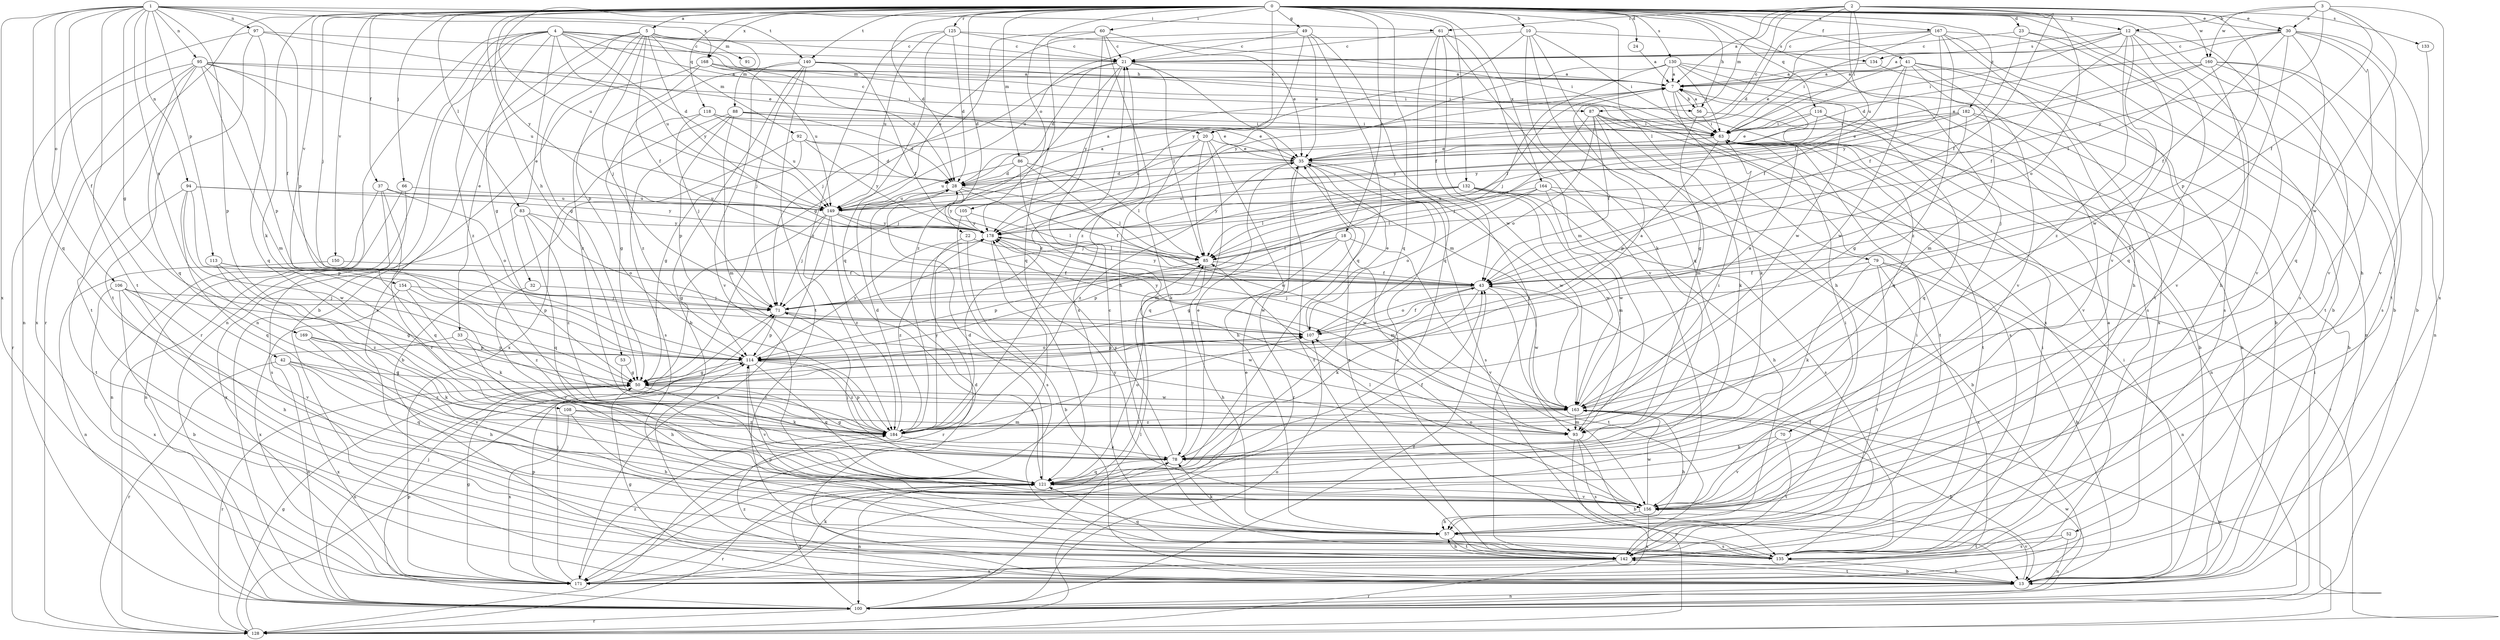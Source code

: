 strict digraph  {
0;
1;
2;
3;
4;
5;
7;
10;
12;
13;
18;
20;
21;
22;
23;
24;
28;
30;
32;
33;
35;
37;
41;
42;
43;
49;
50;
52;
53;
56;
57;
60;
61;
63;
66;
70;
71;
78;
79;
83;
85;
86;
87;
88;
91;
92;
93;
94;
95;
97;
100;
105;
106;
107;
108;
113;
114;
116;
118;
121;
125;
128;
130;
132;
133;
134;
135;
140;
142;
149;
150;
154;
156;
160;
163;
164;
167;
168;
169;
171;
178;
182;
184;
0 -> 5  [label=a];
0 -> 10  [label=b];
0 -> 12  [label=b];
0 -> 18  [label=c];
0 -> 20  [label=c];
0 -> 22  [label=d];
0 -> 23  [label=d];
0 -> 24  [label=d];
0 -> 28  [label=d];
0 -> 30  [label=e];
0 -> 37  [label=f];
0 -> 41  [label=f];
0 -> 49  [label=g];
0 -> 52  [label=h];
0 -> 53  [label=h];
0 -> 56  [label=h];
0 -> 60  [label=i];
0 -> 66  [label=j];
0 -> 70  [label=j];
0 -> 71  [label=j];
0 -> 78  [label=k];
0 -> 79  [label=l];
0 -> 83  [label=l];
0 -> 86  [label=m];
0 -> 105  [label=o];
0 -> 116  [label=q];
0 -> 118  [label=q];
0 -> 121  [label=q];
0 -> 125  [label=r];
0 -> 128  [label=r];
0 -> 130  [label=s];
0 -> 132  [label=s];
0 -> 140  [label=t];
0 -> 149  [label=u];
0 -> 150  [label=v];
0 -> 154  [label=v];
0 -> 156  [label=v];
0 -> 160  [label=w];
0 -> 164  [label=x];
0 -> 167  [label=x];
0 -> 168  [label=x];
0 -> 178  [label=y];
0 -> 182  [label=z];
1 -> 42  [label=f];
1 -> 50  [label=g];
1 -> 61  [label=i];
1 -> 94  [label=n];
1 -> 95  [label=n];
1 -> 97  [label=n];
1 -> 106  [label=o];
1 -> 108  [label=p];
1 -> 113  [label=p];
1 -> 114  [label=p];
1 -> 121  [label=q];
1 -> 140  [label=t];
1 -> 142  [label=t];
1 -> 168  [label=x];
1 -> 169  [label=x];
1 -> 171  [label=x];
2 -> 7  [label=a];
2 -> 20  [label=c];
2 -> 28  [label=d];
2 -> 30  [label=e];
2 -> 43  [label=f];
2 -> 61  [label=i];
2 -> 63  [label=i];
2 -> 87  [label=m];
2 -> 107  [label=o];
2 -> 114  [label=p];
2 -> 133  [label=s];
2 -> 149  [label=u];
3 -> 12  [label=b];
3 -> 30  [label=e];
3 -> 43  [label=f];
3 -> 160  [label=w];
3 -> 163  [label=w];
3 -> 171  [label=x];
3 -> 178  [label=y];
4 -> 13  [label=b];
4 -> 20  [label=c];
4 -> 21  [label=c];
4 -> 28  [label=d];
4 -> 32  [label=e];
4 -> 50  [label=g];
4 -> 56  [label=h];
4 -> 87  [label=m];
4 -> 100  [label=n];
4 -> 128  [label=r];
4 -> 149  [label=u];
4 -> 184  [label=z];
5 -> 21  [label=c];
5 -> 33  [label=e];
5 -> 43  [label=f];
5 -> 50  [label=g];
5 -> 71  [label=j];
5 -> 88  [label=m];
5 -> 91  [label=m];
5 -> 92  [label=m];
5 -> 100  [label=n];
5 -> 114  [label=p];
5 -> 178  [label=y];
7 -> 56  [label=h];
7 -> 78  [label=k];
7 -> 85  [label=l];
7 -> 121  [label=q];
10 -> 57  [label=h];
10 -> 63  [label=i];
10 -> 78  [label=k];
10 -> 121  [label=q];
10 -> 134  [label=s];
10 -> 149  [label=u];
10 -> 178  [label=y];
12 -> 7  [label=a];
12 -> 43  [label=f];
12 -> 57  [label=h];
12 -> 63  [label=i];
12 -> 121  [label=q];
12 -> 134  [label=s];
12 -> 156  [label=v];
12 -> 163  [label=w];
12 -> 184  [label=z];
13 -> 28  [label=d];
13 -> 50  [label=g];
13 -> 63  [label=i];
13 -> 100  [label=n];
13 -> 142  [label=t];
13 -> 156  [label=v];
13 -> 184  [label=z];
18 -> 50  [label=g];
18 -> 85  [label=l];
18 -> 93  [label=m];
18 -> 114  [label=p];
18 -> 156  [label=v];
20 -> 35  [label=e];
20 -> 57  [label=h];
20 -> 71  [label=j];
20 -> 78  [label=k];
20 -> 85  [label=l];
20 -> 121  [label=q];
21 -> 7  [label=a];
21 -> 28  [label=d];
21 -> 71  [label=j];
21 -> 85  [label=l];
21 -> 93  [label=m];
21 -> 178  [label=y];
21 -> 184  [label=z];
22 -> 13  [label=b];
22 -> 85  [label=l];
22 -> 128  [label=r];
23 -> 13  [label=b];
23 -> 21  [label=c];
23 -> 43  [label=f];
23 -> 135  [label=s];
24 -> 7  [label=a];
28 -> 7  [label=a];
28 -> 43  [label=f];
28 -> 85  [label=l];
28 -> 149  [label=u];
28 -> 178  [label=y];
30 -> 13  [label=b];
30 -> 21  [label=c];
30 -> 28  [label=d];
30 -> 43  [label=f];
30 -> 78  [label=k];
30 -> 85  [label=l];
30 -> 121  [label=q];
30 -> 142  [label=t];
30 -> 156  [label=v];
32 -> 71  [label=j];
32 -> 156  [label=v];
33 -> 57  [label=h];
33 -> 100  [label=n];
33 -> 114  [label=p];
35 -> 28  [label=d];
35 -> 128  [label=r];
35 -> 135  [label=s];
35 -> 142  [label=t];
35 -> 163  [label=w];
35 -> 184  [label=z];
37 -> 100  [label=n];
37 -> 107  [label=o];
37 -> 121  [label=q];
37 -> 149  [label=u];
37 -> 156  [label=v];
41 -> 7  [label=a];
41 -> 43  [label=f];
41 -> 63  [label=i];
41 -> 93  [label=m];
41 -> 100  [label=n];
41 -> 156  [label=v];
41 -> 163  [label=w];
41 -> 171  [label=x];
42 -> 50  [label=g];
42 -> 121  [label=q];
42 -> 128  [label=r];
42 -> 171  [label=x];
42 -> 184  [label=z];
43 -> 71  [label=j];
43 -> 78  [label=k];
43 -> 107  [label=o];
43 -> 142  [label=t];
43 -> 163  [label=w];
43 -> 178  [label=y];
49 -> 21  [label=c];
49 -> 35  [label=e];
49 -> 121  [label=q];
49 -> 142  [label=t];
49 -> 149  [label=u];
49 -> 184  [label=z];
50 -> 7  [label=a];
50 -> 78  [label=k];
50 -> 100  [label=n];
50 -> 128  [label=r];
50 -> 163  [label=w];
52 -> 100  [label=n];
52 -> 135  [label=s];
52 -> 142  [label=t];
53 -> 50  [label=g];
53 -> 184  [label=z];
56 -> 7  [label=a];
56 -> 13  [label=b];
56 -> 50  [label=g];
56 -> 63  [label=i];
57 -> 63  [label=i];
57 -> 78  [label=k];
57 -> 135  [label=s];
57 -> 142  [label=t];
60 -> 21  [label=c];
60 -> 35  [label=e];
60 -> 50  [label=g];
60 -> 57  [label=h];
60 -> 121  [label=q];
60 -> 171  [label=x];
61 -> 21  [label=c];
61 -> 43  [label=f];
61 -> 93  [label=m];
61 -> 121  [label=q];
61 -> 156  [label=v];
61 -> 163  [label=w];
63 -> 35  [label=e];
63 -> 100  [label=n];
63 -> 114  [label=p];
63 -> 142  [label=t];
63 -> 149  [label=u];
66 -> 100  [label=n];
66 -> 135  [label=s];
66 -> 149  [label=u];
70 -> 78  [label=k];
70 -> 142  [label=t];
70 -> 156  [label=v];
71 -> 107  [label=o];
71 -> 114  [label=p];
71 -> 163  [label=w];
78 -> 35  [label=e];
78 -> 50  [label=g];
78 -> 121  [label=q];
78 -> 178  [label=y];
79 -> 13  [label=b];
79 -> 43  [label=f];
79 -> 78  [label=k];
79 -> 100  [label=n];
79 -> 142  [label=t];
79 -> 171  [label=x];
83 -> 107  [label=o];
83 -> 121  [label=q];
83 -> 171  [label=x];
83 -> 178  [label=y];
83 -> 184  [label=z];
85 -> 43  [label=f];
85 -> 57  [label=h];
85 -> 114  [label=p];
86 -> 28  [label=d];
86 -> 85  [label=l];
86 -> 93  [label=m];
86 -> 149  [label=u];
86 -> 163  [label=w];
87 -> 43  [label=f];
87 -> 63  [label=i];
87 -> 71  [label=j];
87 -> 78  [label=k];
87 -> 93  [label=m];
87 -> 107  [label=o];
87 -> 135  [label=s];
87 -> 142  [label=t];
88 -> 28  [label=d];
88 -> 35  [label=e];
88 -> 63  [label=i];
88 -> 93  [label=m];
88 -> 114  [label=p];
88 -> 135  [label=s];
88 -> 171  [label=x];
92 -> 13  [label=b];
92 -> 28  [label=d];
92 -> 35  [label=e];
92 -> 50  [label=g];
92 -> 178  [label=y];
93 -> 13  [label=b];
93 -> 128  [label=r];
93 -> 135  [label=s];
94 -> 114  [label=p];
94 -> 121  [label=q];
94 -> 142  [label=t];
94 -> 149  [label=u];
94 -> 163  [label=w];
94 -> 178  [label=y];
95 -> 7  [label=a];
95 -> 43  [label=f];
95 -> 63  [label=i];
95 -> 93  [label=m];
95 -> 114  [label=p];
95 -> 121  [label=q];
95 -> 128  [label=r];
95 -> 142  [label=t];
95 -> 149  [label=u];
95 -> 171  [label=x];
97 -> 21  [label=c];
97 -> 35  [label=e];
97 -> 100  [label=n];
97 -> 121  [label=q];
97 -> 142  [label=t];
100 -> 43  [label=f];
100 -> 63  [label=i];
100 -> 71  [label=j];
100 -> 85  [label=l];
100 -> 107  [label=o];
100 -> 121  [label=q];
100 -> 128  [label=r];
100 -> 163  [label=w];
105 -> 85  [label=l];
105 -> 135  [label=s];
105 -> 178  [label=y];
106 -> 13  [label=b];
106 -> 50  [label=g];
106 -> 57  [label=h];
106 -> 71  [label=j];
106 -> 156  [label=v];
106 -> 171  [label=x];
107 -> 35  [label=e];
107 -> 43  [label=f];
107 -> 114  [label=p];
107 -> 178  [label=y];
108 -> 57  [label=h];
108 -> 93  [label=m];
108 -> 171  [label=x];
108 -> 184  [label=z];
113 -> 43  [label=f];
113 -> 114  [label=p];
113 -> 121  [label=q];
113 -> 184  [label=z];
114 -> 50  [label=g];
114 -> 107  [label=o];
114 -> 121  [label=q];
114 -> 156  [label=v];
114 -> 178  [label=y];
114 -> 184  [label=z];
116 -> 13  [label=b];
116 -> 35  [label=e];
116 -> 63  [label=i];
116 -> 121  [label=q];
116 -> 178  [label=y];
118 -> 35  [label=e];
118 -> 50  [label=g];
118 -> 63  [label=i];
118 -> 71  [label=j];
118 -> 149  [label=u];
121 -> 28  [label=d];
121 -> 43  [label=f];
121 -> 71  [label=j];
121 -> 100  [label=n];
121 -> 128  [label=r];
121 -> 156  [label=v];
125 -> 21  [label=c];
125 -> 28  [label=d];
125 -> 63  [label=i];
125 -> 121  [label=q];
125 -> 149  [label=u];
125 -> 184  [label=z];
128 -> 50  [label=g];
128 -> 114  [label=p];
128 -> 163  [label=w];
130 -> 7  [label=a];
130 -> 13  [label=b];
130 -> 63  [label=i];
130 -> 71  [label=j];
130 -> 135  [label=s];
130 -> 163  [label=w];
130 -> 171  [label=x];
130 -> 178  [label=y];
132 -> 71  [label=j];
132 -> 85  [label=l];
132 -> 93  [label=m];
132 -> 128  [label=r];
132 -> 135  [label=s];
132 -> 149  [label=u];
132 -> 163  [label=w];
132 -> 178  [label=y];
133 -> 156  [label=v];
134 -> 7  [label=a];
134 -> 135  [label=s];
135 -> 7  [label=a];
135 -> 13  [label=b];
135 -> 21  [label=c];
135 -> 35  [label=e];
135 -> 43  [label=f];
135 -> 63  [label=i];
135 -> 114  [label=p];
135 -> 121  [label=q];
140 -> 7  [label=a];
140 -> 13  [label=b];
140 -> 43  [label=f];
140 -> 63  [label=i];
140 -> 71  [label=j];
140 -> 142  [label=t];
140 -> 156  [label=v];
140 -> 184  [label=z];
142 -> 13  [label=b];
142 -> 35  [label=e];
142 -> 57  [label=h];
142 -> 128  [label=r];
142 -> 171  [label=x];
149 -> 7  [label=a];
149 -> 50  [label=g];
149 -> 71  [label=j];
149 -> 163  [label=w];
149 -> 171  [label=x];
149 -> 178  [label=y];
149 -> 184  [label=z];
150 -> 43  [label=f];
150 -> 100  [label=n];
154 -> 71  [label=j];
154 -> 78  [label=k];
154 -> 171  [label=x];
154 -> 184  [label=z];
156 -> 57  [label=h];
156 -> 63  [label=i];
156 -> 85  [label=l];
156 -> 107  [label=o];
156 -> 163  [label=w];
156 -> 171  [label=x];
156 -> 178  [label=y];
160 -> 7  [label=a];
160 -> 35  [label=e];
160 -> 100  [label=n];
160 -> 135  [label=s];
160 -> 142  [label=t];
160 -> 156  [label=v];
160 -> 178  [label=y];
163 -> 7  [label=a];
163 -> 13  [label=b];
163 -> 57  [label=h];
163 -> 93  [label=m];
163 -> 184  [label=z];
164 -> 13  [label=b];
164 -> 57  [label=h];
164 -> 85  [label=l];
164 -> 107  [label=o];
164 -> 149  [label=u];
164 -> 163  [label=w];
167 -> 13  [label=b];
167 -> 21  [label=c];
167 -> 35  [label=e];
167 -> 57  [label=h];
167 -> 63  [label=i];
167 -> 85  [label=l];
167 -> 142  [label=t];
167 -> 184  [label=z];
168 -> 7  [label=a];
168 -> 28  [label=d];
168 -> 63  [label=i];
168 -> 135  [label=s];
168 -> 149  [label=u];
168 -> 184  [label=z];
169 -> 57  [label=h];
169 -> 78  [label=k];
169 -> 114  [label=p];
169 -> 156  [label=v];
171 -> 35  [label=e];
171 -> 50  [label=g];
171 -> 71  [label=j];
171 -> 78  [label=k];
171 -> 85  [label=l];
171 -> 114  [label=p];
171 -> 184  [label=z];
178 -> 85  [label=l];
178 -> 163  [label=w];
178 -> 171  [label=x];
178 -> 184  [label=z];
182 -> 13  [label=b];
182 -> 35  [label=e];
182 -> 50  [label=g];
182 -> 63  [label=i];
182 -> 156  [label=v];
182 -> 178  [label=y];
184 -> 21  [label=c];
184 -> 28  [label=d];
184 -> 63  [label=i];
184 -> 78  [label=k];
184 -> 107  [label=o];
184 -> 114  [label=p];
184 -> 178  [label=y];
}
